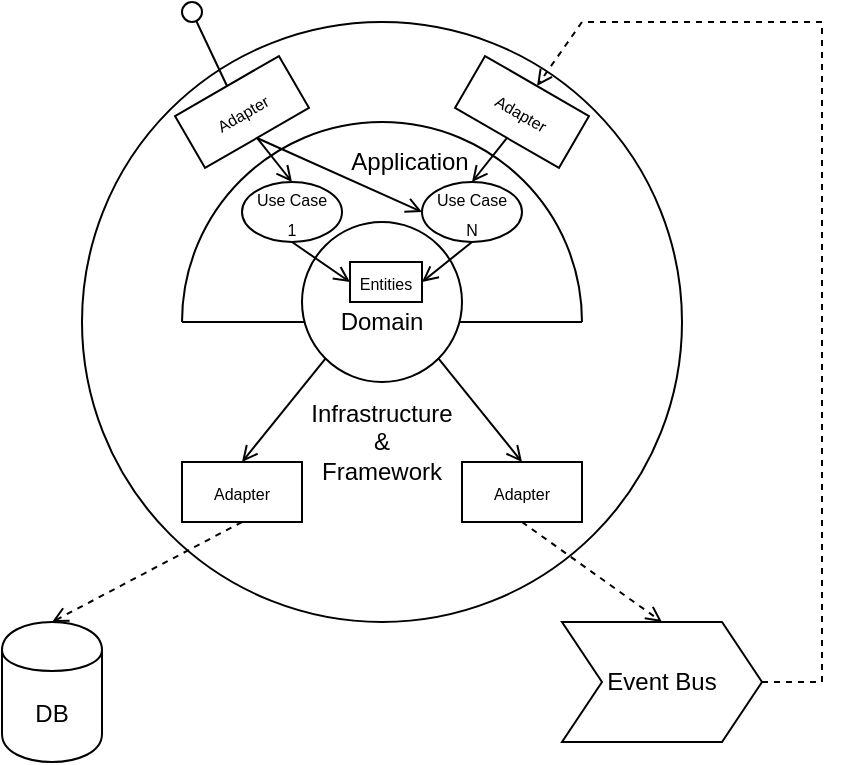 <mxfile version="13.0.9" type="device"><diagram id="IexDWFkHCBKjp6yc575K" name="Page-1"><mxGraphModel dx="494" dy="242" grid="1" gridSize="10" guides="1" tooltips="1" connect="1" arrows="1" fold="1" page="1" pageScale="1" pageWidth="827" pageHeight="1169" math="0" shadow="0"><root><mxCell id="0"/><mxCell id="1" parent="0"/><mxCell id="uiTGy85vUkKJEmtlBMRI-1" value="" style="ellipse;whiteSpace=wrap;html=1;aspect=fixed;" vertex="1" parent="1"><mxGeometry x="250" y="140" width="300" height="300" as="geometry"/></mxCell><mxCell id="uiTGy85vUkKJEmtlBMRI-6" value="Application" style="verticalLabelPosition=middle;verticalAlign=middle;html=1;shape=mxgraph.basic.arc;startAngle=0.75;endAngle=0.25;labelPosition=center;align=center;" vertex="1" parent="1"><mxGeometry x="300" y="190" width="200" height="200" as="geometry"/></mxCell><mxCell id="uiTGy85vUkKJEmtlBMRI-7" value="" style="endArrow=none;html=1;" edge="1" parent="1"><mxGeometry width="50" height="50" relative="1" as="geometry"><mxPoint x="300" y="290" as="sourcePoint"/><mxPoint x="500" y="290" as="targetPoint"/></mxGeometry></mxCell><mxCell id="uiTGy85vUkKJEmtlBMRI-5" value="" style="ellipse;whiteSpace=wrap;html=1;aspect=fixed;" vertex="1" parent="1"><mxGeometry x="360" y="240" width="80" height="80" as="geometry"/></mxCell><mxCell id="uiTGy85vUkKJEmtlBMRI-8" value="Application" style="text;html=1;strokeColor=none;fillColor=none;align=center;verticalAlign=middle;whiteSpace=wrap;rounded=0;" vertex="1" parent="1"><mxGeometry x="394" y="200" width="40" height="20" as="geometry"/></mxCell><mxCell id="uiTGy85vUkKJEmtlBMRI-9" value="Infrastructure&lt;br&gt;&amp;amp;&lt;br&gt;Framework" style="text;html=1;strokeColor=none;fillColor=none;align=center;verticalAlign=middle;whiteSpace=wrap;rounded=0;" vertex="1" parent="1"><mxGeometry x="380" y="340" width="40" height="20" as="geometry"/></mxCell><mxCell id="uiTGy85vUkKJEmtlBMRI-12" value="Domain" style="text;html=1;strokeColor=none;fillColor=none;align=center;verticalAlign=middle;whiteSpace=wrap;rounded=0;" vertex="1" parent="1"><mxGeometry x="380" y="280" width="40" height="20" as="geometry"/></mxCell><mxCell id="uiTGy85vUkKJEmtlBMRI-14" value="&lt;font style=&quot;font-size: 8px&quot;&gt;Use Case&lt;br&gt;1&lt;/font&gt;" style="ellipse;whiteSpace=wrap;html=1;" vertex="1" parent="1"><mxGeometry x="330" y="220" width="50" height="30" as="geometry"/></mxCell><mxCell id="uiTGy85vUkKJEmtlBMRI-16" value="Event Bus" style="shape=step;perimeter=stepPerimeter;whiteSpace=wrap;html=1;fixedSize=1;" vertex="1" parent="1"><mxGeometry x="490" y="440" width="100" height="60" as="geometry"/></mxCell><mxCell id="uiTGy85vUkKJEmtlBMRI-17" value="DB" style="shape=cylinder;whiteSpace=wrap;html=1;boundedLbl=1;backgroundOutline=1;" vertex="1" parent="1"><mxGeometry x="210" y="440" width="50" height="70" as="geometry"/></mxCell><mxCell id="uiTGy85vUkKJEmtlBMRI-18" value="&lt;font style=&quot;font-size: 8px&quot;&gt;Adapter&lt;/font&gt;" style="rounded=0;whiteSpace=wrap;html=1;" vertex="1" parent="1"><mxGeometry x="300" y="360" width="60" height="30" as="geometry"/></mxCell><mxCell id="uiTGy85vUkKJEmtlBMRI-20" style="rounded=0;orthogonalLoop=1;jettySize=auto;html=1;exitX=0.5;exitY=1;exitDx=0;exitDy=0;entryX=0.5;entryY=0;entryDx=0;entryDy=0;dashed=1;endArrow=open;endFill=0;" edge="1" parent="1" source="uiTGy85vUkKJEmtlBMRI-19" target="uiTGy85vUkKJEmtlBMRI-16"><mxGeometry relative="1" as="geometry"/></mxCell><mxCell id="uiTGy85vUkKJEmtlBMRI-19" value="&lt;font style=&quot;font-size: 8px&quot;&gt;Adapter&lt;/font&gt;" style="rounded=0;whiteSpace=wrap;html=1;" vertex="1" parent="1"><mxGeometry x="440" y="360" width="60" height="30" as="geometry"/></mxCell><mxCell id="uiTGy85vUkKJEmtlBMRI-21" style="rounded=0;orthogonalLoop=1;jettySize=auto;html=1;exitX=0.5;exitY=1;exitDx=0;exitDy=0;dashed=1;endArrow=open;endFill=0;entryX=0.5;entryY=0;entryDx=0;entryDy=0;" edge="1" parent="1" source="uiTGy85vUkKJEmtlBMRI-18" target="uiTGy85vUkKJEmtlBMRI-17"><mxGeometry relative="1" as="geometry"><mxPoint x="480" y="390" as="sourcePoint"/><mxPoint x="550" y="450" as="targetPoint"/></mxGeometry></mxCell><mxCell id="uiTGy85vUkKJEmtlBMRI-25" style="rounded=0;orthogonalLoop=1;jettySize=auto;html=1;exitX=0;exitY=1;exitDx=0;exitDy=0;endArrow=open;endFill=0;entryX=0.5;entryY=0;entryDx=0;entryDy=0;" edge="1" parent="1" source="uiTGy85vUkKJEmtlBMRI-5" target="uiTGy85vUkKJEmtlBMRI-18"><mxGeometry relative="1" as="geometry"><mxPoint x="340" y="390" as="sourcePoint"/><mxPoint x="245" y="450" as="targetPoint"/></mxGeometry></mxCell><mxCell id="uiTGy85vUkKJEmtlBMRI-26" style="rounded=0;orthogonalLoop=1;jettySize=auto;html=1;exitX=1;exitY=1;exitDx=0;exitDy=0;endArrow=open;endFill=0;entryX=0.5;entryY=0;entryDx=0;entryDy=0;" edge="1" parent="1" source="uiTGy85vUkKJEmtlBMRI-5" target="uiTGy85vUkKJEmtlBMRI-19"><mxGeometry relative="1" as="geometry"><mxPoint x="381.716" y="318.284" as="sourcePoint"/><mxPoint x="340" y="360" as="targetPoint"/></mxGeometry></mxCell><mxCell id="uiTGy85vUkKJEmtlBMRI-30" style="edgeStyle=none;rounded=0;orthogonalLoop=1;jettySize=auto;html=1;exitX=0.75;exitY=0;exitDx=0;exitDy=0;endArrow=open;endFill=0;" edge="1" parent="1" source="uiTGy85vUkKJEmtlBMRI-9" target="uiTGy85vUkKJEmtlBMRI-9"><mxGeometry relative="1" as="geometry"/></mxCell><mxCell id="uiTGy85vUkKJEmtlBMRI-32" value="&lt;font style=&quot;font-size: 8px&quot;&gt;Use Case&lt;br&gt;N&lt;br&gt;&lt;/font&gt;" style="ellipse;whiteSpace=wrap;html=1;" vertex="1" parent="1"><mxGeometry x="420" y="220" width="50" height="30" as="geometry"/></mxCell><mxCell id="uiTGy85vUkKJEmtlBMRI-33" value="&lt;font style=&quot;font-size: 8px&quot;&gt;Adapter&lt;/font&gt;" style="rounded=0;whiteSpace=wrap;html=1;rotation=-30;" vertex="1" parent="1"><mxGeometry x="300" y="170" width="60" height="30" as="geometry"/></mxCell><mxCell id="uiTGy85vUkKJEmtlBMRI-34" value="&lt;font style=&quot;font-size: 8px&quot;&gt;Adapter&lt;/font&gt;" style="rounded=0;whiteSpace=wrap;html=1;rotation=30;" vertex="1" parent="1"><mxGeometry x="440" y="170" width="60" height="30" as="geometry"/></mxCell><mxCell id="uiTGy85vUkKJEmtlBMRI-35" style="rounded=0;orthogonalLoop=1;jettySize=auto;html=1;entryX=0.5;entryY=0;entryDx=0;entryDy=0;dashed=1;endArrow=open;endFill=0;exitX=1;exitY=0.5;exitDx=0;exitDy=0;" edge="1" parent="1" source="uiTGy85vUkKJEmtlBMRI-16" target="uiTGy85vUkKJEmtlBMRI-34"><mxGeometry relative="1" as="geometry"><mxPoint x="610" y="430" as="sourcePoint"/><mxPoint x="550" y="450" as="targetPoint"/><Array as="points"><mxPoint x="620" y="470"/><mxPoint x="620" y="140"/><mxPoint x="500" y="140"/></Array></mxGeometry></mxCell><mxCell id="uiTGy85vUkKJEmtlBMRI-36" style="rounded=0;orthogonalLoop=1;jettySize=auto;html=1;exitX=0.5;exitY=1;exitDx=0;exitDy=0;endArrow=open;endFill=0;entryX=0.5;entryY=0;entryDx=0;entryDy=0;" edge="1" parent="1" source="uiTGy85vUkKJEmtlBMRI-34" target="uiTGy85vUkKJEmtlBMRI-32"><mxGeometry relative="1" as="geometry"><mxPoint x="381.716" y="318.284" as="sourcePoint"/><mxPoint x="340" y="370" as="targetPoint"/></mxGeometry></mxCell><mxCell id="uiTGy85vUkKJEmtlBMRI-37" value="" style="endArrow=none;html=1;exitX=0.5;exitY=0;exitDx=0;exitDy=0;" edge="1" parent="1" source="uiTGy85vUkKJEmtlBMRI-33" target="uiTGy85vUkKJEmtlBMRI-38"><mxGeometry width="50" height="50" relative="1" as="geometry"><mxPoint x="300" y="140" as="sourcePoint"/><mxPoint x="300" y="130" as="targetPoint"/></mxGeometry></mxCell><mxCell id="uiTGy85vUkKJEmtlBMRI-38" value="" style="ellipse;whiteSpace=wrap;html=1;aspect=fixed;" vertex="1" parent="1"><mxGeometry x="300" y="130" width="10" height="10" as="geometry"/></mxCell><mxCell id="uiTGy85vUkKJEmtlBMRI-39" style="rounded=0;orthogonalLoop=1;jettySize=auto;html=1;exitX=0.5;exitY=1;exitDx=0;exitDy=0;endArrow=open;endFill=0;entryX=0.5;entryY=0;entryDx=0;entryDy=0;" edge="1" parent="1" source="uiTGy85vUkKJEmtlBMRI-33" target="uiTGy85vUkKJEmtlBMRI-14"><mxGeometry relative="1" as="geometry"><mxPoint x="472.5" y="207.99" as="sourcePoint"/><mxPoint x="465" y="240" as="targetPoint"/></mxGeometry></mxCell><mxCell id="uiTGy85vUkKJEmtlBMRI-40" style="rounded=0;orthogonalLoop=1;jettySize=auto;html=1;exitX=0.5;exitY=1;exitDx=0;exitDy=0;endArrow=open;endFill=0;entryX=0;entryY=0.5;entryDx=0;entryDy=0;" edge="1" parent="1" source="uiTGy85vUkKJEmtlBMRI-33" target="uiTGy85vUkKJEmtlBMRI-32"><mxGeometry relative="1" as="geometry"><mxPoint x="347.5" y="207.99" as="sourcePoint"/><mxPoint x="355" y="240" as="targetPoint"/></mxGeometry></mxCell><mxCell id="uiTGy85vUkKJEmtlBMRI-45" value="&lt;font style=&quot;font-size: 8px&quot;&gt;Entities&lt;/font&gt;" style="rounded=0;whiteSpace=wrap;html=1;rotation=0;" vertex="1" parent="1"><mxGeometry x="384" y="260" width="36" height="20" as="geometry"/></mxCell><mxCell id="uiTGy85vUkKJEmtlBMRI-46" style="rounded=0;orthogonalLoop=1;jettySize=auto;html=1;exitX=0.5;exitY=1;exitDx=0;exitDy=0;endArrow=open;endFill=0;entryX=1;entryY=0.5;entryDx=0;entryDy=0;" edge="1" parent="1" source="uiTGy85vUkKJEmtlBMRI-32" target="uiTGy85vUkKJEmtlBMRI-45"><mxGeometry relative="1" as="geometry"><mxPoint x="472.5" y="207.99" as="sourcePoint"/><mxPoint x="455" y="230" as="targetPoint"/></mxGeometry></mxCell><mxCell id="uiTGy85vUkKJEmtlBMRI-47" style="rounded=0;orthogonalLoop=1;jettySize=auto;html=1;exitX=0.5;exitY=1;exitDx=0;exitDy=0;endArrow=open;endFill=0;entryX=0;entryY=0.5;entryDx=0;entryDy=0;" edge="1" parent="1" source="uiTGy85vUkKJEmtlBMRI-14" target="uiTGy85vUkKJEmtlBMRI-45"><mxGeometry relative="1" as="geometry"><mxPoint x="455" y="260" as="sourcePoint"/><mxPoint x="430" y="270" as="targetPoint"/></mxGeometry></mxCell></root></mxGraphModel></diagram></mxfile>
